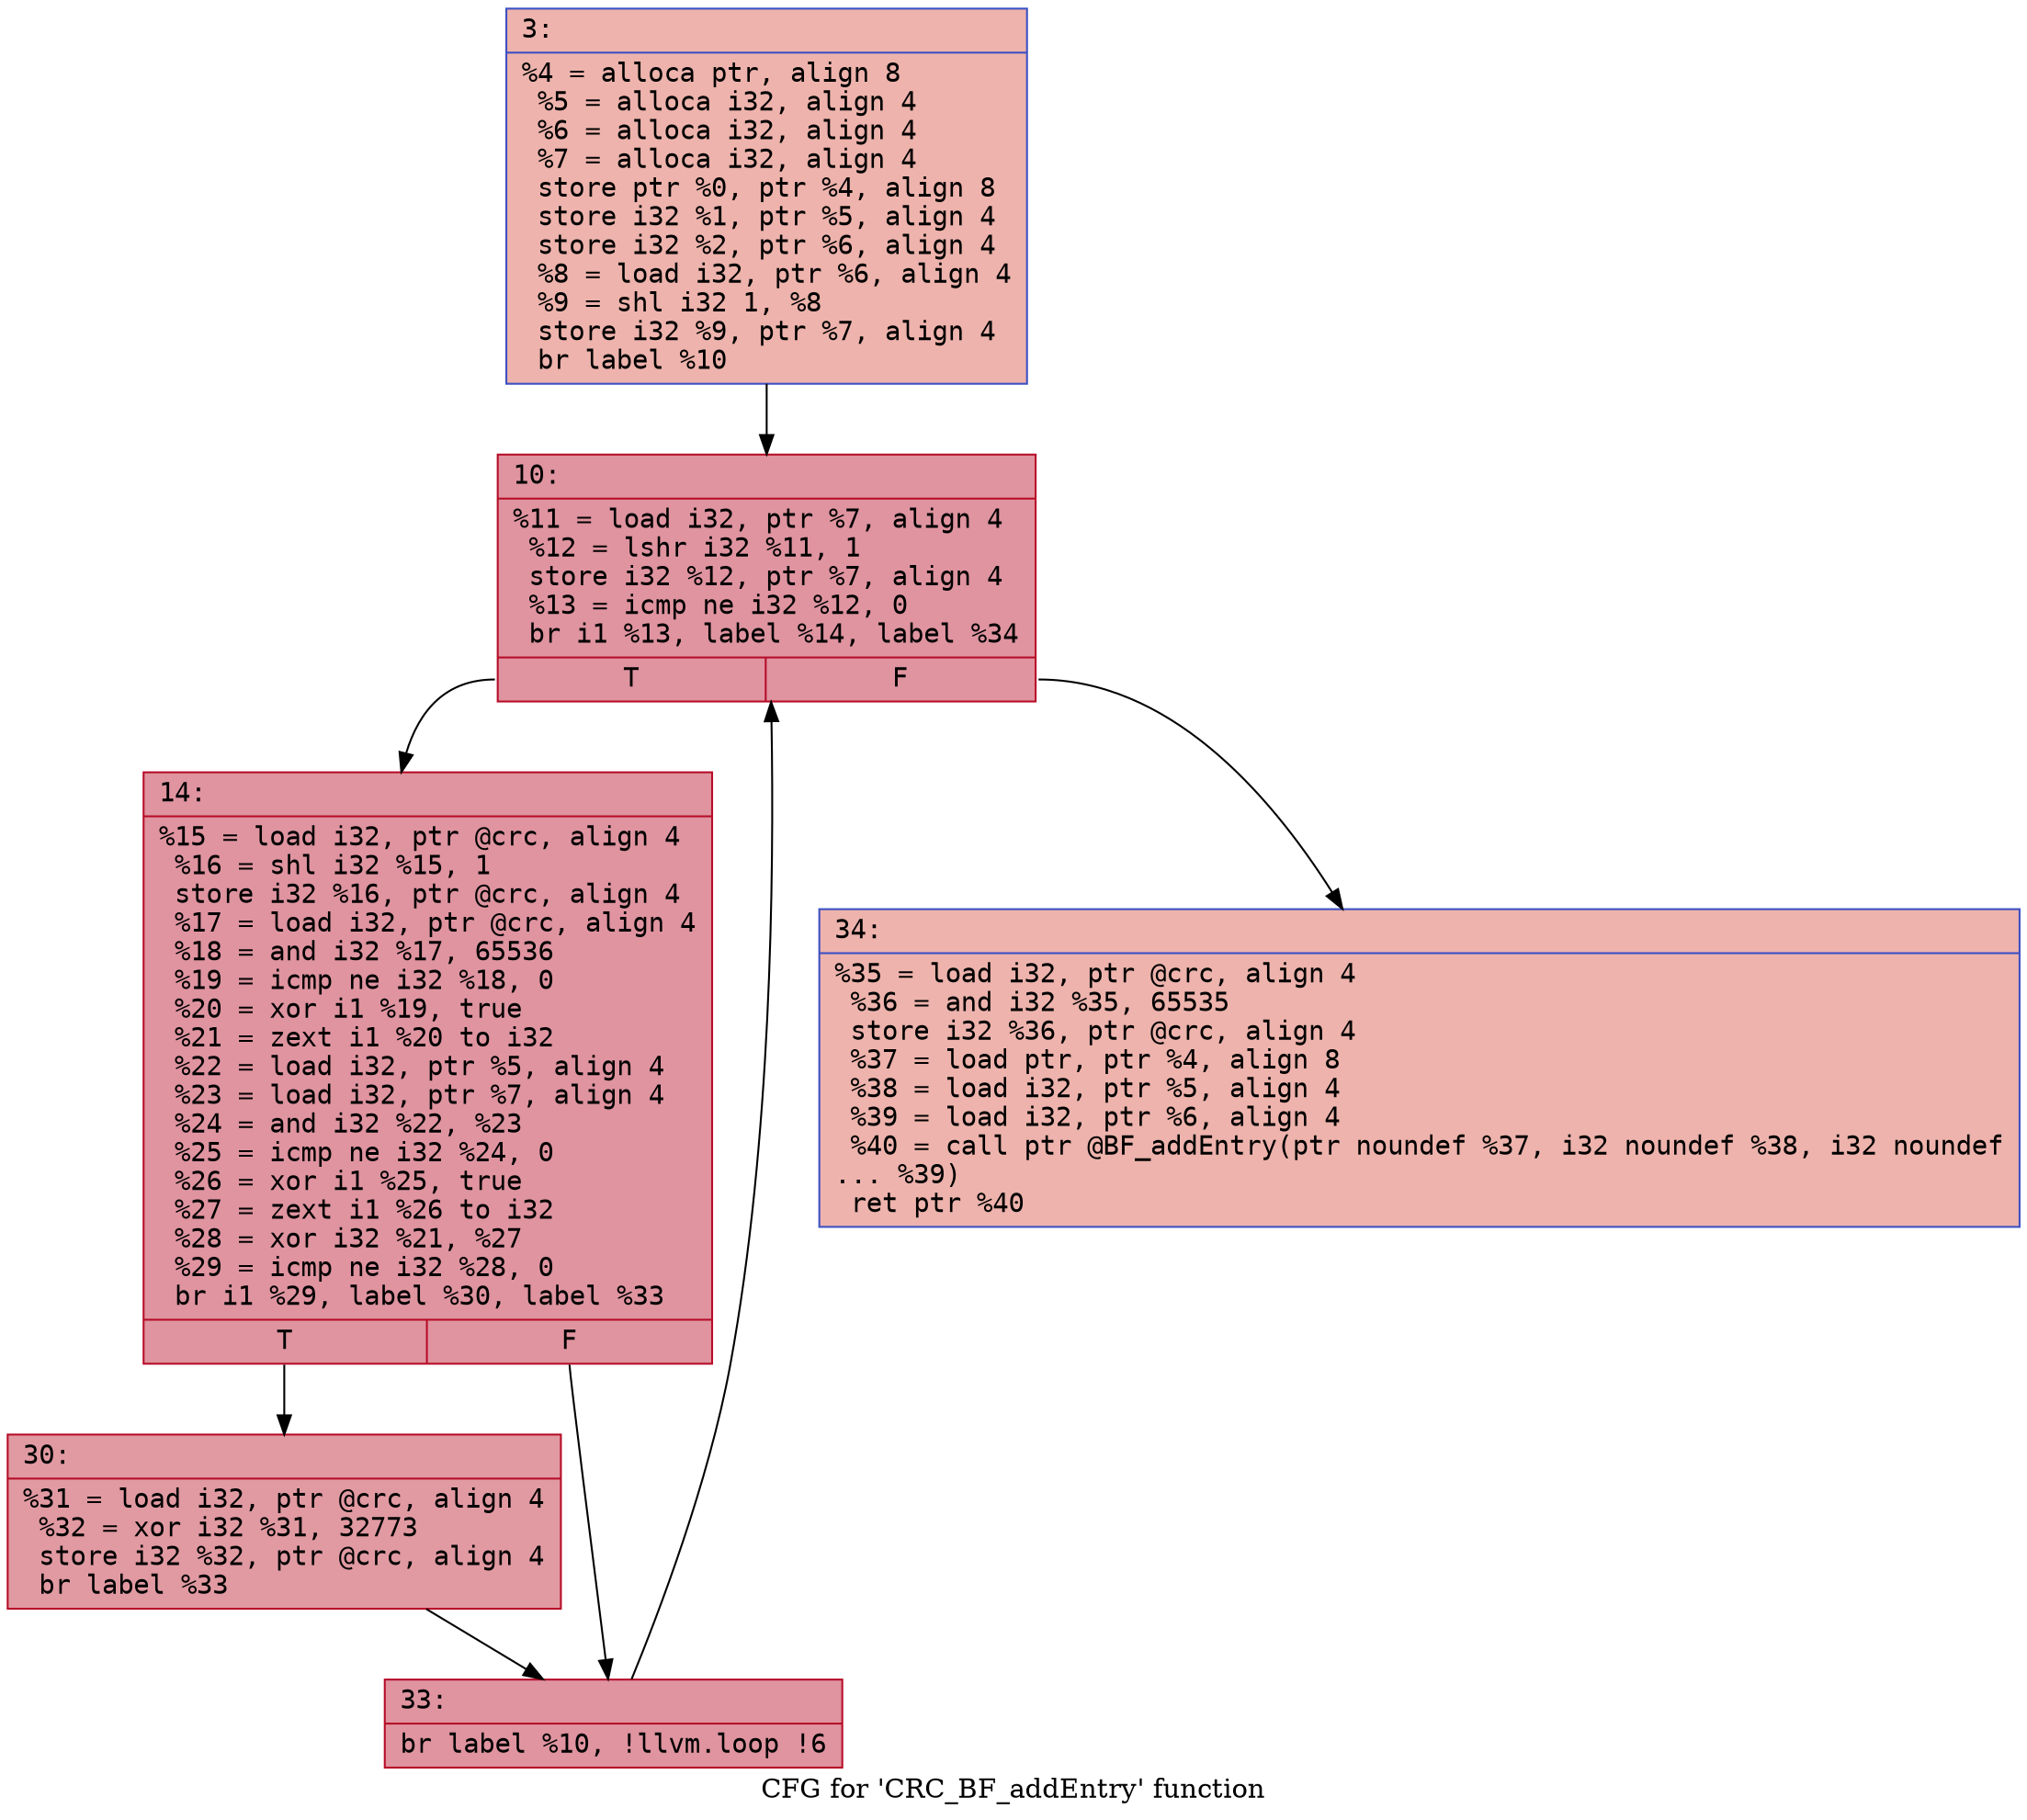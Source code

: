 digraph "CFG for 'CRC_BF_addEntry' function" {
	label="CFG for 'CRC_BF_addEntry' function";

	Node0x600003351ae0 [shape=record,color="#3d50c3ff", style=filled, fillcolor="#d6524470" fontname="Courier",label="{3:\l|  %4 = alloca ptr, align 8\l  %5 = alloca i32, align 4\l  %6 = alloca i32, align 4\l  %7 = alloca i32, align 4\l  store ptr %0, ptr %4, align 8\l  store i32 %1, ptr %5, align 4\l  store i32 %2, ptr %6, align 4\l  %8 = load i32, ptr %6, align 4\l  %9 = shl i32 1, %8\l  store i32 %9, ptr %7, align 4\l  br label %10\l}"];
	Node0x600003351ae0 -> Node0x600003351b30[tooltip="3 -> 10\nProbability 100.00%" ];
	Node0x600003351b30 [shape=record,color="#b70d28ff", style=filled, fillcolor="#b70d2870" fontname="Courier",label="{10:\l|  %11 = load i32, ptr %7, align 4\l  %12 = lshr i32 %11, 1\l  store i32 %12, ptr %7, align 4\l  %13 = icmp ne i32 %12, 0\l  br i1 %13, label %14, label %34\l|{<s0>T|<s1>F}}"];
	Node0x600003351b30:s0 -> Node0x600003351b80[tooltip="10 -> 14\nProbability 96.88%" ];
	Node0x600003351b30:s1 -> Node0x600003351c70[tooltip="10 -> 34\nProbability 3.12%" ];
	Node0x600003351b80 [shape=record,color="#b70d28ff", style=filled, fillcolor="#b70d2870" fontname="Courier",label="{14:\l|  %15 = load i32, ptr @crc, align 4\l  %16 = shl i32 %15, 1\l  store i32 %16, ptr @crc, align 4\l  %17 = load i32, ptr @crc, align 4\l  %18 = and i32 %17, 65536\l  %19 = icmp ne i32 %18, 0\l  %20 = xor i1 %19, true\l  %21 = zext i1 %20 to i32\l  %22 = load i32, ptr %5, align 4\l  %23 = load i32, ptr %7, align 4\l  %24 = and i32 %22, %23\l  %25 = icmp ne i32 %24, 0\l  %26 = xor i1 %25, true\l  %27 = zext i1 %26 to i32\l  %28 = xor i32 %21, %27\l  %29 = icmp ne i32 %28, 0\l  br i1 %29, label %30, label %33\l|{<s0>T|<s1>F}}"];
	Node0x600003351b80:s0 -> Node0x600003351bd0[tooltip="14 -> 30\nProbability 62.50%" ];
	Node0x600003351b80:s1 -> Node0x600003351c20[tooltip="14 -> 33\nProbability 37.50%" ];
	Node0x600003351bd0 [shape=record,color="#b70d28ff", style=filled, fillcolor="#bb1b2c70" fontname="Courier",label="{30:\l|  %31 = load i32, ptr @crc, align 4\l  %32 = xor i32 %31, 32773\l  store i32 %32, ptr @crc, align 4\l  br label %33\l}"];
	Node0x600003351bd0 -> Node0x600003351c20[tooltip="30 -> 33\nProbability 100.00%" ];
	Node0x600003351c20 [shape=record,color="#b70d28ff", style=filled, fillcolor="#b70d2870" fontname="Courier",label="{33:\l|  br label %10, !llvm.loop !6\l}"];
	Node0x600003351c20 -> Node0x600003351b30[tooltip="33 -> 10\nProbability 100.00%" ];
	Node0x600003351c70 [shape=record,color="#3d50c3ff", style=filled, fillcolor="#d6524470" fontname="Courier",label="{34:\l|  %35 = load i32, ptr @crc, align 4\l  %36 = and i32 %35, 65535\l  store i32 %36, ptr @crc, align 4\l  %37 = load ptr, ptr %4, align 8\l  %38 = load i32, ptr %5, align 4\l  %39 = load i32, ptr %6, align 4\l  %40 = call ptr @BF_addEntry(ptr noundef %37, i32 noundef %38, i32 noundef\l... %39)\l  ret ptr %40\l}"];
}
